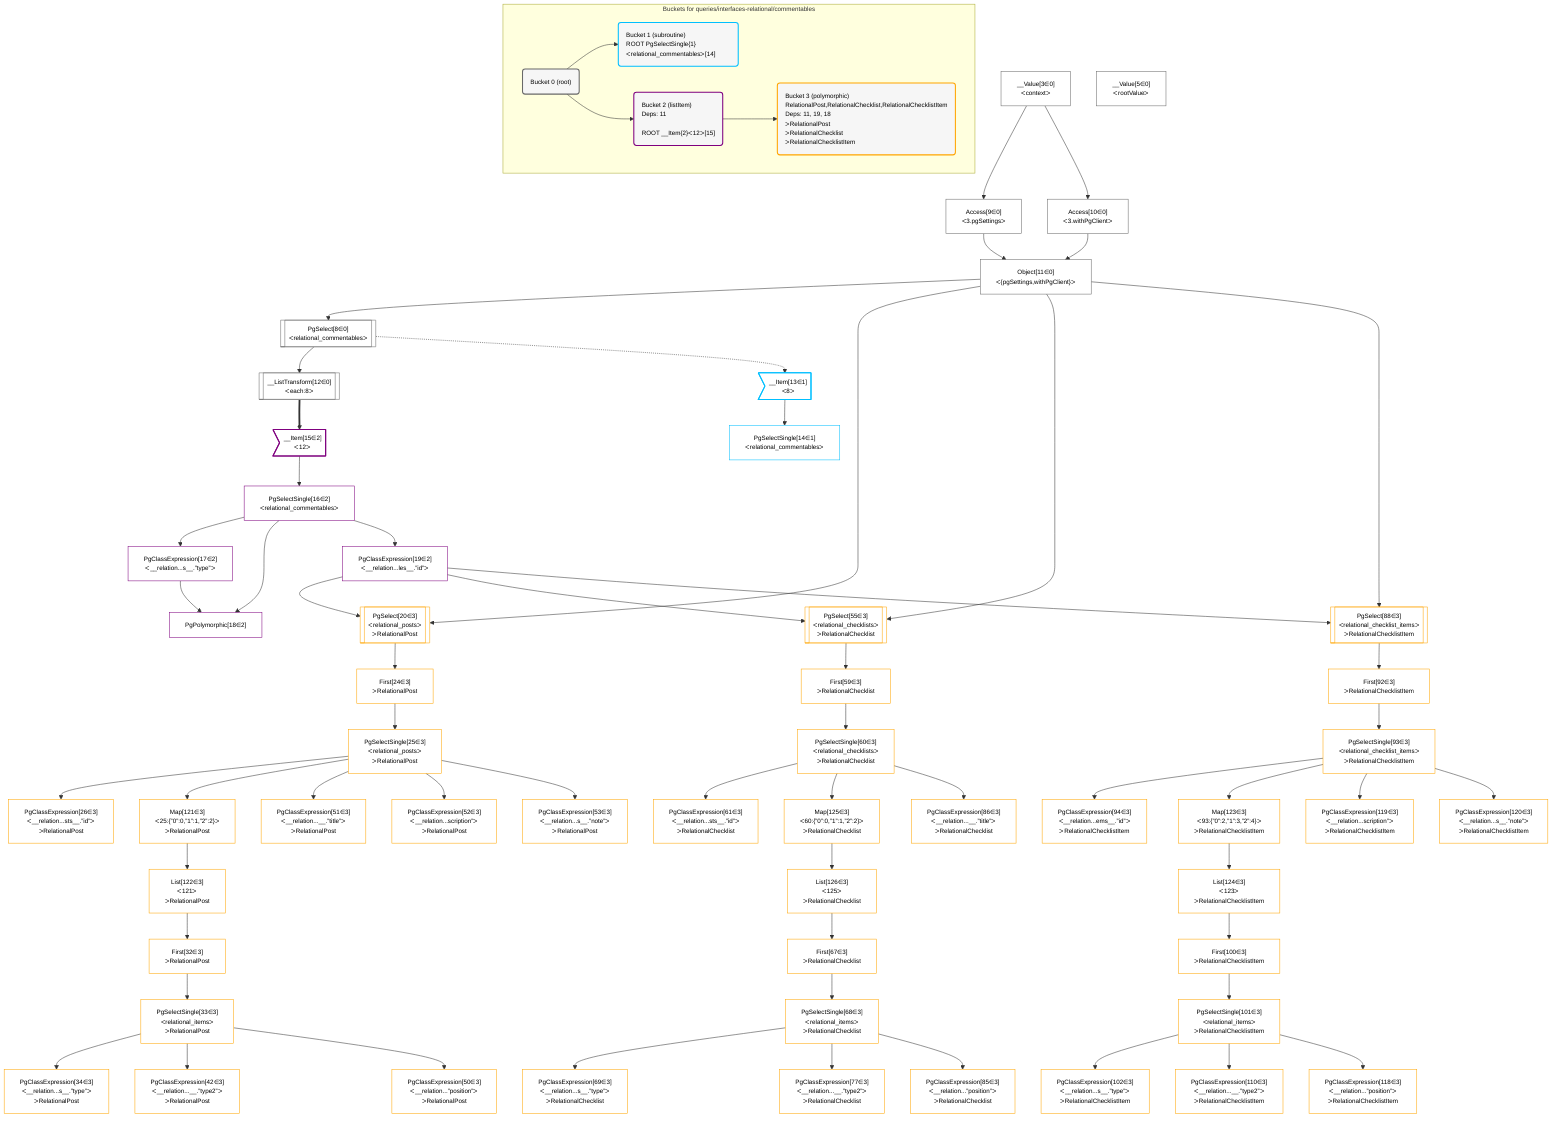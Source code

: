 %%{init: {'themeVariables': { 'fontSize': '12px'}}}%%
graph TD
    classDef path fill:#eee,stroke:#000,color:#000
    classDef plan fill:#fff,stroke-width:1px,color:#000
    classDef itemplan fill:#fff,stroke-width:2px,color:#000
    classDef sideeffectplan fill:#f00,stroke-width:2px,color:#000
    classDef bucket fill:#f6f6f6,color:#000,stroke-width:2px,text-align:left


    %% define steps
    __Value3["__Value[3∈0]<br />ᐸcontextᐳ"]:::plan
    __Value5["__Value[5∈0]<br />ᐸrootValueᐳ"]:::plan
    Access9["Access[9∈0]<br />ᐸ3.pgSettingsᐳ"]:::plan
    Access10["Access[10∈0]<br />ᐸ3.withPgClientᐳ"]:::plan
    Object11["Object[11∈0]<br />ᐸ{pgSettings,withPgClient}ᐳ"]:::plan
    PgSelect8[["PgSelect[8∈0]<br />ᐸrelational_commentablesᐳ"]]:::plan
    __ListTransform12[["__ListTransform[12∈0]<br />ᐸeach:8ᐳ"]]:::plan
    __Item13>"__Item[13∈1]<br />ᐸ8ᐳ"]:::itemplan
    PgSelectSingle14["PgSelectSingle[14∈1]<br />ᐸrelational_commentablesᐳ"]:::plan
    __Item15>"__Item[15∈2]<br />ᐸ12ᐳ"]:::itemplan
    PgSelectSingle16["PgSelectSingle[16∈2]<br />ᐸrelational_commentablesᐳ"]:::plan
    PgClassExpression17["PgClassExpression[17∈2]<br />ᐸ__relation...s__.”type”ᐳ"]:::plan
    PgPolymorphic18["PgPolymorphic[18∈2]"]:::plan
    PgClassExpression19["PgClassExpression[19∈2]<br />ᐸ__relation...les__.”id”ᐳ"]:::plan
    PgSelect20[["PgSelect[20∈3]<br />ᐸrelational_postsᐳ<br />ᐳRelationalPost"]]:::plan
    First24["First[24∈3]<br />ᐳRelationalPost"]:::plan
    PgSelectSingle25["PgSelectSingle[25∈3]<br />ᐸrelational_postsᐳ<br />ᐳRelationalPost"]:::plan
    PgClassExpression26["PgClassExpression[26∈3]<br />ᐸ__relation...sts__.”id”ᐳ<br />ᐳRelationalPost"]:::plan
    Map121["Map[121∈3]<br />ᐸ25:{”0”:0,”1”:1,”2”:2}ᐳ<br />ᐳRelationalPost"]:::plan
    List122["List[122∈3]<br />ᐸ121ᐳ<br />ᐳRelationalPost"]:::plan
    First32["First[32∈3]<br />ᐳRelationalPost"]:::plan
    PgSelectSingle33["PgSelectSingle[33∈3]<br />ᐸrelational_itemsᐳ<br />ᐳRelationalPost"]:::plan
    PgClassExpression34["PgClassExpression[34∈3]<br />ᐸ__relation...s__.”type”ᐳ<br />ᐳRelationalPost"]:::plan
    PgClassExpression42["PgClassExpression[42∈3]<br />ᐸ__relation...__.”type2”ᐳ<br />ᐳRelationalPost"]:::plan
    PgClassExpression50["PgClassExpression[50∈3]<br />ᐸ__relation...”position”ᐳ<br />ᐳRelationalPost"]:::plan
    PgClassExpression51["PgClassExpression[51∈3]<br />ᐸ__relation...__.”title”ᐳ<br />ᐳRelationalPost"]:::plan
    PgClassExpression52["PgClassExpression[52∈3]<br />ᐸ__relation...scription”ᐳ<br />ᐳRelationalPost"]:::plan
    PgClassExpression53["PgClassExpression[53∈3]<br />ᐸ__relation...s__.”note”ᐳ<br />ᐳRelationalPost"]:::plan
    PgSelect55[["PgSelect[55∈3]<br />ᐸrelational_checklistsᐳ<br />ᐳRelationalChecklist"]]:::plan
    First59["First[59∈3]<br />ᐳRelationalChecklist"]:::plan
    PgSelectSingle60["PgSelectSingle[60∈3]<br />ᐸrelational_checklistsᐳ<br />ᐳRelationalChecklist"]:::plan
    PgClassExpression61["PgClassExpression[61∈3]<br />ᐸ__relation...sts__.”id”ᐳ<br />ᐳRelationalChecklist"]:::plan
    Map125["Map[125∈3]<br />ᐸ60:{”0”:0,”1”:1,”2”:2}ᐳ<br />ᐳRelationalChecklist"]:::plan
    List126["List[126∈3]<br />ᐸ125ᐳ<br />ᐳRelationalChecklist"]:::plan
    First67["First[67∈3]<br />ᐳRelationalChecklist"]:::plan
    PgSelectSingle68["PgSelectSingle[68∈3]<br />ᐸrelational_itemsᐳ<br />ᐳRelationalChecklist"]:::plan
    PgClassExpression69["PgClassExpression[69∈3]<br />ᐸ__relation...s__.”type”ᐳ<br />ᐳRelationalChecklist"]:::plan
    PgClassExpression77["PgClassExpression[77∈3]<br />ᐸ__relation...__.”type2”ᐳ<br />ᐳRelationalChecklist"]:::plan
    PgClassExpression85["PgClassExpression[85∈3]<br />ᐸ__relation...”position”ᐳ<br />ᐳRelationalChecklist"]:::plan
    PgClassExpression86["PgClassExpression[86∈3]<br />ᐸ__relation...__.”title”ᐳ<br />ᐳRelationalChecklist"]:::plan
    PgSelect88[["PgSelect[88∈3]<br />ᐸrelational_checklist_itemsᐳ<br />ᐳRelationalChecklistItem"]]:::plan
    First92["First[92∈3]<br />ᐳRelationalChecklistItem"]:::plan
    PgSelectSingle93["PgSelectSingle[93∈3]<br />ᐸrelational_checklist_itemsᐳ<br />ᐳRelationalChecklistItem"]:::plan
    PgClassExpression94["PgClassExpression[94∈3]<br />ᐸ__relation...ems__.”id”ᐳ<br />ᐳRelationalChecklistItem"]:::plan
    Map123["Map[123∈3]<br />ᐸ93:{”0”:2,”1”:3,”2”:4}ᐳ<br />ᐳRelationalChecklistItem"]:::plan
    List124["List[124∈3]<br />ᐸ123ᐳ<br />ᐳRelationalChecklistItem"]:::plan
    First100["First[100∈3]<br />ᐳRelationalChecklistItem"]:::plan
    PgSelectSingle101["PgSelectSingle[101∈3]<br />ᐸrelational_itemsᐳ<br />ᐳRelationalChecklistItem"]:::plan
    PgClassExpression102["PgClassExpression[102∈3]<br />ᐸ__relation...s__.”type”ᐳ<br />ᐳRelationalChecklistItem"]:::plan
    PgClassExpression110["PgClassExpression[110∈3]<br />ᐸ__relation...__.”type2”ᐳ<br />ᐳRelationalChecklistItem"]:::plan
    PgClassExpression118["PgClassExpression[118∈3]<br />ᐸ__relation...”position”ᐳ<br />ᐳRelationalChecklistItem"]:::plan
    PgClassExpression119["PgClassExpression[119∈3]<br />ᐸ__relation...scription”ᐳ<br />ᐳRelationalChecklistItem"]:::plan
    PgClassExpression120["PgClassExpression[120∈3]<br />ᐸ__relation...s__.”note”ᐳ<br />ᐳRelationalChecklistItem"]:::plan

    %% plan dependencies
    __Value3 --> Access9
    __Value3 --> Access10
    Access9 & Access10 --> Object11
    Object11 --> PgSelect8
    PgSelect8 --> __ListTransform12
    PgSelect8 -.-> __Item13
    __Item13 --> PgSelectSingle14
    __ListTransform12 ==> __Item15
    __Item15 --> PgSelectSingle16
    PgSelectSingle16 --> PgClassExpression17
    PgSelectSingle16 & PgClassExpression17 --> PgPolymorphic18
    PgSelectSingle16 --> PgClassExpression19
    Object11 & PgClassExpression19 --> PgSelect20
    PgSelect20 --> First24
    First24 --> PgSelectSingle25
    PgSelectSingle25 --> PgClassExpression26
    PgSelectSingle25 --> Map121
    Map121 --> List122
    List122 --> First32
    First32 --> PgSelectSingle33
    PgSelectSingle33 --> PgClassExpression34
    PgSelectSingle33 --> PgClassExpression42
    PgSelectSingle33 --> PgClassExpression50
    PgSelectSingle25 --> PgClassExpression51
    PgSelectSingle25 --> PgClassExpression52
    PgSelectSingle25 --> PgClassExpression53
    Object11 & PgClassExpression19 --> PgSelect55
    PgSelect55 --> First59
    First59 --> PgSelectSingle60
    PgSelectSingle60 --> PgClassExpression61
    PgSelectSingle60 --> Map125
    Map125 --> List126
    List126 --> First67
    First67 --> PgSelectSingle68
    PgSelectSingle68 --> PgClassExpression69
    PgSelectSingle68 --> PgClassExpression77
    PgSelectSingle68 --> PgClassExpression85
    PgSelectSingle60 --> PgClassExpression86
    Object11 & PgClassExpression19 --> PgSelect88
    PgSelect88 --> First92
    First92 --> PgSelectSingle93
    PgSelectSingle93 --> PgClassExpression94
    PgSelectSingle93 --> Map123
    Map123 --> List124
    List124 --> First100
    First100 --> PgSelectSingle101
    PgSelectSingle101 --> PgClassExpression102
    PgSelectSingle101 --> PgClassExpression110
    PgSelectSingle101 --> PgClassExpression118
    PgSelectSingle93 --> PgClassExpression119
    PgSelectSingle93 --> PgClassExpression120

    subgraph "Buckets for queries/interfaces-relational/commentables"
    Bucket0("Bucket 0 (root)"):::bucket
    classDef bucket0 stroke:#696969
    class Bucket0,__Value3,__Value5,PgSelect8,Access9,Access10,Object11,__ListTransform12 bucket0
    Bucket1("Bucket 1 (subroutine)<br />ROOT PgSelectSingle{1}ᐸrelational_commentablesᐳ[14]"):::bucket
    classDef bucket1 stroke:#00bfff
    class Bucket1,__Item13,PgSelectSingle14 bucket1
    Bucket2("Bucket 2 (listItem)<br />Deps: 11<br /><br />ROOT __Item{2}ᐸ12ᐳ[15]"):::bucket
    classDef bucket2 stroke:#7f007f
    class Bucket2,__Item15,PgSelectSingle16,PgClassExpression17,PgPolymorphic18,PgClassExpression19 bucket2
    Bucket3("Bucket 3 (polymorphic)<br />RelationalPost,RelationalChecklist,RelationalChecklistItem<br />Deps: 11, 19, 18<br />ᐳRelationalPost<br />ᐳRelationalChecklist<br />ᐳRelationalChecklistItem"):::bucket
    classDef bucket3 stroke:#ffa500
    class Bucket3,PgSelect20,First24,PgSelectSingle25,PgClassExpression26,First32,PgSelectSingle33,PgClassExpression34,PgClassExpression42,PgClassExpression50,PgClassExpression51,PgClassExpression52,PgClassExpression53,PgSelect55,First59,PgSelectSingle60,PgClassExpression61,First67,PgSelectSingle68,PgClassExpression69,PgClassExpression77,PgClassExpression85,PgClassExpression86,PgSelect88,First92,PgSelectSingle93,PgClassExpression94,First100,PgSelectSingle101,PgClassExpression102,PgClassExpression110,PgClassExpression118,PgClassExpression119,PgClassExpression120,Map121,List122,Map123,List124,Map125,List126 bucket3
    Bucket0 --> Bucket1 & Bucket2
    Bucket2 --> Bucket3
    end